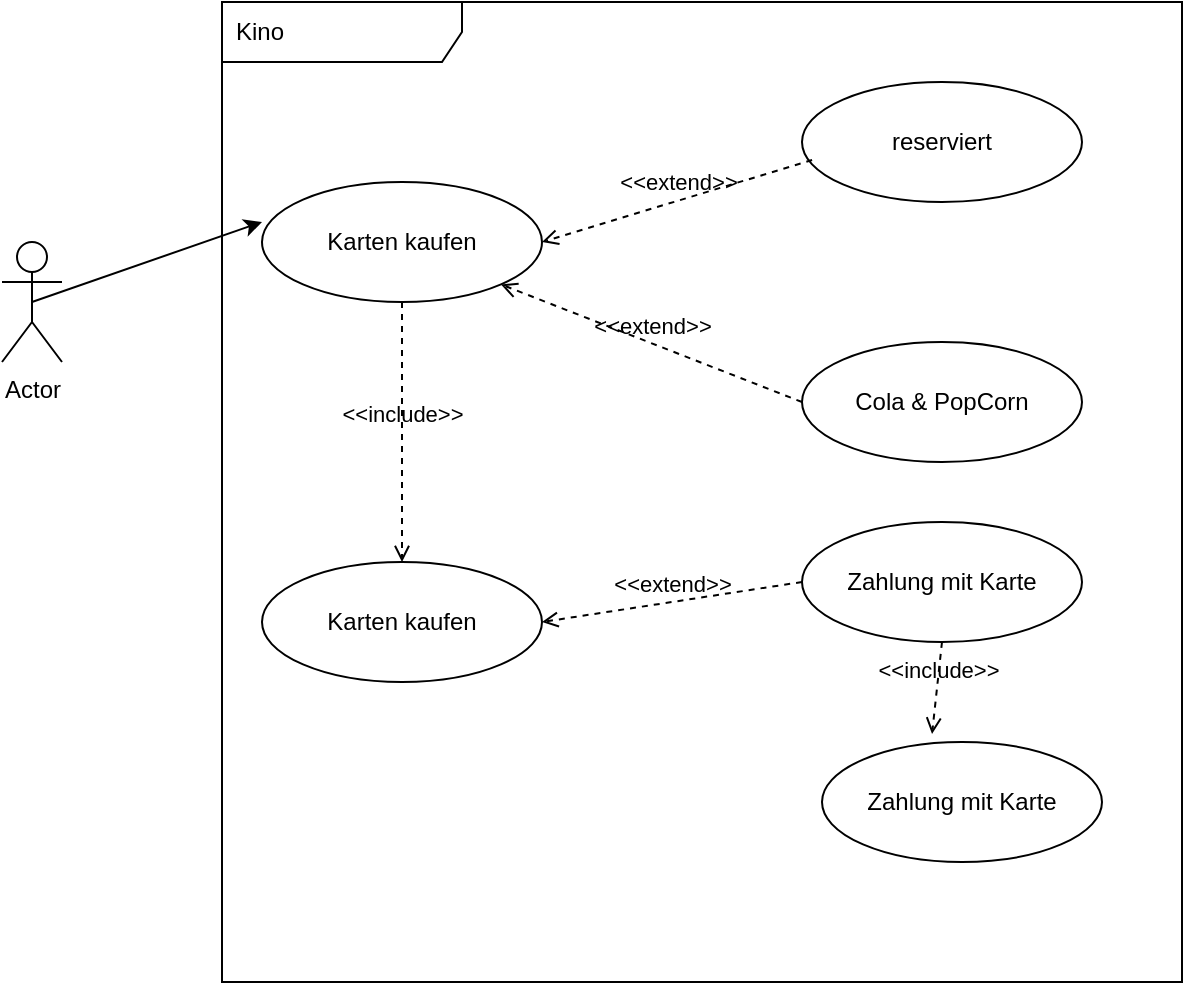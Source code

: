<mxfile>
    <diagram id="NYtp1GgNr-S2uak1pE_M" name="Kino">
        <mxGraphModel dx="662" dy="334" grid="1" gridSize="10" guides="1" tooltips="1" connect="1" arrows="1" fold="1" page="1" pageScale="1" pageWidth="827" pageHeight="1169" math="0" shadow="0">
            <root>
                <mxCell id="0"/>
                <mxCell id="1" parent="0"/>
                <mxCell id="3" value="Kino" style="shape=umlFrame;whiteSpace=wrap;html=1;width=120;height=30;boundedLbl=1;verticalAlign=middle;align=left;spacingLeft=5;" vertex="1" parent="1">
                    <mxGeometry x="170" y="90" width="480" height="490" as="geometry"/>
                </mxCell>
                <mxCell id="26" style="edgeStyle=none;html=1;exitX=0.5;exitY=0.5;exitDx=0;exitDy=0;exitPerimeter=0;entryX=0;entryY=0.333;entryDx=0;entryDy=0;entryPerimeter=0;" edge="1" parent="1" source="4" target="5">
                    <mxGeometry relative="1" as="geometry"/>
                </mxCell>
                <mxCell id="4" value="Actor" style="shape=umlActor;verticalLabelPosition=bottom;verticalAlign=top;html=1;" vertex="1" parent="1">
                    <mxGeometry x="60" y="210" width="30" height="60" as="geometry"/>
                </mxCell>
                <mxCell id="5" value="Karten kaufen" style="ellipse;whiteSpace=wrap;html=1;" vertex="1" parent="1">
                    <mxGeometry x="190" y="180" width="140" height="60" as="geometry"/>
                </mxCell>
                <mxCell id="6" value="reserviert" style="ellipse;whiteSpace=wrap;html=1;" vertex="1" parent="1">
                    <mxGeometry x="460" y="130" width="140" height="60" as="geometry"/>
                </mxCell>
                <mxCell id="7" value="Cola &amp;amp; PopCorn" style="ellipse;whiteSpace=wrap;html=1;" vertex="1" parent="1">
                    <mxGeometry x="460" y="260" width="140" height="60" as="geometry"/>
                </mxCell>
                <mxCell id="8" value="Zahlung mit Karte" style="ellipse;whiteSpace=wrap;html=1;" vertex="1" parent="1">
                    <mxGeometry x="460" y="350" width="140" height="60" as="geometry"/>
                </mxCell>
                <mxCell id="9" value="Zahlung mit Karte" style="ellipse;whiteSpace=wrap;html=1;" vertex="1" parent="1">
                    <mxGeometry x="470" y="460" width="140" height="60" as="geometry"/>
                </mxCell>
                <mxCell id="12" value="Karten kaufen" style="ellipse;whiteSpace=wrap;html=1;" vertex="1" parent="1">
                    <mxGeometry x="190" y="370" width="140" height="60" as="geometry"/>
                </mxCell>
                <mxCell id="15" value="&amp;lt;&amp;lt;include&amp;gt;&amp;gt;" style="html=1;verticalAlign=bottom;labelBackgroundColor=none;endArrow=open;endFill=0;dashed=1;exitX=0.5;exitY=1;exitDx=0;exitDy=0;entryX=0.5;entryY=0;entryDx=0;entryDy=0;" edge="1" parent="1" source="5" target="12">
                    <mxGeometry width="160" relative="1" as="geometry">
                        <mxPoint x="260" y="340" as="sourcePoint"/>
                        <mxPoint x="260" y="370" as="targetPoint"/>
                    </mxGeometry>
                </mxCell>
                <mxCell id="21" value="&amp;lt;&amp;lt;extend&amp;gt;&amp;gt;" style="html=1;verticalAlign=bottom;labelBackgroundColor=none;endArrow=open;endFill=0;dashed=1;entryX=1;entryY=0.5;entryDx=0;entryDy=0;exitX=0.036;exitY=0.65;exitDx=0;exitDy=0;exitPerimeter=0;" edge="1" parent="1" source="6" target="5">
                    <mxGeometry width="160" relative="1" as="geometry">
                        <mxPoint x="260" y="320" as="sourcePoint"/>
                        <mxPoint x="420" y="320" as="targetPoint"/>
                    </mxGeometry>
                </mxCell>
                <mxCell id="22" value="&amp;lt;&amp;lt;extend&amp;gt;&amp;gt;" style="html=1;verticalAlign=bottom;labelBackgroundColor=none;endArrow=open;endFill=0;dashed=1;exitX=0;exitY=0.5;exitDx=0;exitDy=0;entryX=1;entryY=1;entryDx=0;entryDy=0;" edge="1" parent="1" source="7" target="5">
                    <mxGeometry width="160" relative="1" as="geometry">
                        <mxPoint x="260" y="230" as="sourcePoint"/>
                        <mxPoint x="420" y="230" as="targetPoint"/>
                    </mxGeometry>
                </mxCell>
                <mxCell id="23" value="&amp;lt;&amp;lt;extend&amp;gt;&amp;gt;" style="html=1;verticalAlign=bottom;labelBackgroundColor=none;endArrow=open;endFill=0;dashed=1;exitX=0;exitY=0.5;exitDx=0;exitDy=0;entryX=1;entryY=0.5;entryDx=0;entryDy=0;" edge="1" parent="1" source="8" target="12">
                    <mxGeometry width="160" relative="1" as="geometry">
                        <mxPoint x="260" y="290" as="sourcePoint"/>
                        <mxPoint x="420" y="290" as="targetPoint"/>
                    </mxGeometry>
                </mxCell>
                <mxCell id="25" value="&amp;lt;&amp;lt;include&amp;gt;&amp;gt;" style="html=1;verticalAlign=bottom;labelBackgroundColor=none;endArrow=open;endFill=0;dashed=1;exitX=0.5;exitY=1;exitDx=0;exitDy=0;entryX=0.393;entryY=-0.067;entryDx=0;entryDy=0;entryPerimeter=0;" edge="1" parent="1" source="8" target="9">
                    <mxGeometry width="160" relative="1" as="geometry">
                        <mxPoint x="260" y="380" as="sourcePoint"/>
                        <mxPoint x="420" y="380" as="targetPoint"/>
                    </mxGeometry>
                </mxCell>
            </root>
        </mxGraphModel>
    </diagram>
</mxfile>